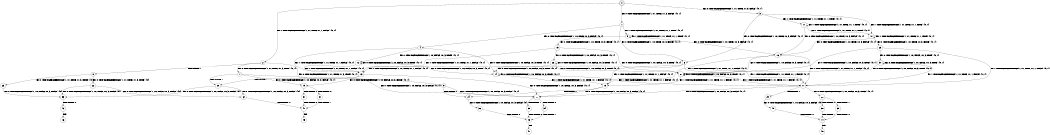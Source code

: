 digraph BCG {
size = "7, 10.5";
center = TRUE;
node [shape = circle];
0 [peripheries = 2];
0 -> 1 [label = "EX !0 !ATOMIC_EXCH_BRANCH (1, +1, TRUE, +1, 3, FALSE) !{0, 1}"];
0 -> 2 [label = "EX !1 !ATOMIC_EXCH_BRANCH (1, +1, TRUE, +1, 1, FALSE) !{0, 1}"];
0 -> 3 [label = "EX !0 !ATOMIC_EXCH_BRANCH (1, +1, TRUE, +1, 3, FALSE) !{0, 1}"];
1 -> 4 [label = "EX !0 !ATOMIC_EXCH_BRANCH (1, +0, TRUE, +0, 3, FALSE) !{0, 1}"];
1 -> 5 [label = "EX !1 !ATOMIC_EXCH_BRANCH (1, +1, TRUE, +1, 1, TRUE) !{0, 1}"];
1 -> 6 [label = "EX !0 !ATOMIC_EXCH_BRANCH (1, +0, TRUE, +0, 3, FALSE) !{0, 1}"];
2 -> 7 [label = "EX !0 !ATOMIC_EXCH_BRANCH (1, +1, TRUE, +1, 3, TRUE) !{0, 1}"];
2 -> 8 [label = "TERMINATE !1"];
2 -> 9 [label = "EX !0 !ATOMIC_EXCH_BRANCH (1, +1, TRUE, +1, 3, TRUE) !{0, 1}"];
3 -> 10 [label = "EX !1 !ATOMIC_EXCH_BRANCH (1, +1, TRUE, +1, 1, TRUE) !{0, 1}"];
3 -> 6 [label = "EX !0 !ATOMIC_EXCH_BRANCH (1, +0, TRUE, +0, 3, FALSE) !{0, 1}"];
3 -> 11 [label = "EX !1 !ATOMIC_EXCH_BRANCH (1, +1, TRUE, +1, 1, TRUE) !{0, 1}"];
4 -> 12 [label = "EX !0 !ATOMIC_EXCH_BRANCH (1, +0, FALSE, +0, 3, TRUE) !{0, 1}"];
4 -> 13 [label = "EX !1 !ATOMIC_EXCH_BRANCH (1, +1, TRUE, +1, 1, FALSE) !{0, 1}"];
4 -> 14 [label = "EX !0 !ATOMIC_EXCH_BRANCH (1, +0, FALSE, +0, 3, TRUE) !{0, 1}"];
5 -> 15 [label = "EX !0 !ATOMIC_EXCH_BRANCH (1, +0, TRUE, +0, 3, FALSE) !{0, 1}"];
5 -> 5 [label = "EX !1 !ATOMIC_EXCH_BRANCH (1, +1, TRUE, +1, 1, TRUE) !{0, 1}"];
5 -> 16 [label = "EX !0 !ATOMIC_EXCH_BRANCH (1, +0, TRUE, +0, 3, FALSE) !{0, 1}"];
6 -> 17 [label = "EX !1 !ATOMIC_EXCH_BRANCH (1, +1, TRUE, +1, 1, FALSE) !{0, 1}"];
6 -> 14 [label = "EX !0 !ATOMIC_EXCH_BRANCH (1, +0, FALSE, +0, 3, TRUE) !{0, 1}"];
6 -> 18 [label = "EX !1 !ATOMIC_EXCH_BRANCH (1, +1, TRUE, +1, 1, FALSE) !{0, 1}"];
7 -> 19 [label = "EX !0 !ATOMIC_EXCH_BRANCH (1, +0, FALSE, +0, 3, FALSE) !{0, 1}"];
7 -> 20 [label = "TERMINATE !1"];
7 -> 21 [label = "EX !0 !ATOMIC_EXCH_BRANCH (1, +0, FALSE, +0, 3, FALSE) !{0, 1}"];
8 -> 22 [label = "EX !0 !ATOMIC_EXCH_BRANCH (1, +1, TRUE, +1, 3, TRUE) !{0}"];
8 -> 23 [label = "EX !0 !ATOMIC_EXCH_BRANCH (1, +1, TRUE, +1, 3, TRUE) !{0}"];
9 -> 21 [label = "EX !0 !ATOMIC_EXCH_BRANCH (1, +0, FALSE, +0, 3, FALSE) !{0, 1}"];
9 -> 24 [label = "TERMINATE !1"];
10 -> 25 [label = "EX !0 !ATOMIC_EXCH_BRANCH (1, +0, TRUE, +0, 3, FALSE) !{0, 1}"];
10 -> 10 [label = "EX !1 !ATOMIC_EXCH_BRANCH (1, +1, TRUE, +1, 1, TRUE) !{0, 1}"];
10 -> 16 [label = "EX !0 !ATOMIC_EXCH_BRANCH (1, +0, TRUE, +0, 3, FALSE) !{0, 1}"];
11 -> 10 [label = "EX !1 !ATOMIC_EXCH_BRANCH (1, +1, TRUE, +1, 1, TRUE) !{0, 1}"];
11 -> 16 [label = "EX !0 !ATOMIC_EXCH_BRANCH (1, +0, TRUE, +0, 3, FALSE) !{0, 1}"];
11 -> 11 [label = "EX !1 !ATOMIC_EXCH_BRANCH (1, +1, TRUE, +1, 1, TRUE) !{0, 1}"];
12 -> 12 [label = "EX !0 !ATOMIC_EXCH_BRANCH (1, +0, FALSE, +0, 3, TRUE) !{0, 1}"];
12 -> 13 [label = "EX !1 !ATOMIC_EXCH_BRANCH (1, +1, TRUE, +1, 1, FALSE) !{0, 1}"];
12 -> 14 [label = "EX !0 !ATOMIC_EXCH_BRANCH (1, +0, FALSE, +0, 3, TRUE) !{0, 1}"];
13 -> 19 [label = "EX !0 !ATOMIC_EXCH_BRANCH (1, +0, FALSE, +0, 3, FALSE) !{0, 1}"];
13 -> 20 [label = "TERMINATE !1"];
13 -> 21 [label = "EX !0 !ATOMIC_EXCH_BRANCH (1, +0, FALSE, +0, 3, FALSE) !{0, 1}"];
14 -> 17 [label = "EX !1 !ATOMIC_EXCH_BRANCH (1, +1, TRUE, +1, 1, FALSE) !{0, 1}"];
14 -> 14 [label = "EX !0 !ATOMIC_EXCH_BRANCH (1, +0, FALSE, +0, 3, TRUE) !{0, 1}"];
14 -> 18 [label = "EX !1 !ATOMIC_EXCH_BRANCH (1, +1, TRUE, +1, 1, FALSE) !{0, 1}"];
15 -> 26 [label = "EX !0 !ATOMIC_EXCH_BRANCH (1, +0, FALSE, +0, 3, TRUE) !{0, 1}"];
15 -> 13 [label = "EX !1 !ATOMIC_EXCH_BRANCH (1, +1, TRUE, +1, 1, FALSE) !{0, 1}"];
15 -> 27 [label = "EX !0 !ATOMIC_EXCH_BRANCH (1, +0, FALSE, +0, 3, TRUE) !{0, 1}"];
16 -> 17 [label = "EX !1 !ATOMIC_EXCH_BRANCH (1, +1, TRUE, +1, 1, FALSE) !{0, 1}"];
16 -> 27 [label = "EX !0 !ATOMIC_EXCH_BRANCH (1, +0, FALSE, +0, 3, TRUE) !{0, 1}"];
16 -> 18 [label = "EX !1 !ATOMIC_EXCH_BRANCH (1, +1, TRUE, +1, 1, FALSE) !{0, 1}"];
17 -> 28 [label = "EX !0 !ATOMIC_EXCH_BRANCH (1, +0, FALSE, +0, 3, FALSE) !{0, 1}"];
17 -> 29 [label = "TERMINATE !1"];
17 -> 21 [label = "EX !0 !ATOMIC_EXCH_BRANCH (1, +0, FALSE, +0, 3, FALSE) !{0, 1}"];
18 -> 21 [label = "EX !0 !ATOMIC_EXCH_BRANCH (1, +0, FALSE, +0, 3, FALSE) !{0, 1}"];
18 -> 24 [label = "TERMINATE !1"];
19 -> 30 [label = "TERMINATE !0"];
19 -> 31 [label = "TERMINATE !1"];
20 -> 32 [label = "EX !0 !ATOMIC_EXCH_BRANCH (1, +0, FALSE, +0, 3, FALSE) !{0}"];
20 -> 33 [label = "EX !0 !ATOMIC_EXCH_BRANCH (1, +0, FALSE, +0, 3, FALSE) !{0}"];
21 -> 34 [label = "TERMINATE !0"];
21 -> 35 [label = "TERMINATE !1"];
22 -> 32 [label = "EX !0 !ATOMIC_EXCH_BRANCH (1, +0, FALSE, +0, 3, FALSE) !{0}"];
22 -> 33 [label = "EX !0 !ATOMIC_EXCH_BRANCH (1, +0, FALSE, +0, 3, FALSE) !{0}"];
23 -> 33 [label = "EX !0 !ATOMIC_EXCH_BRANCH (1, +0, FALSE, +0, 3, FALSE) !{0}"];
24 -> 36 [label = "EX !0 !ATOMIC_EXCH_BRANCH (1, +0, FALSE, +0, 3, FALSE) !{0}"];
25 -> 37 [label = "EX !0 !ATOMIC_EXCH_BRANCH (1, +0, FALSE, +0, 3, TRUE) !{0, 1}"];
25 -> 17 [label = "EX !1 !ATOMIC_EXCH_BRANCH (1, +1, TRUE, +1, 1, FALSE) !{0, 1}"];
25 -> 27 [label = "EX !0 !ATOMIC_EXCH_BRANCH (1, +0, FALSE, +0, 3, TRUE) !{0, 1}"];
26 -> 26 [label = "EX !0 !ATOMIC_EXCH_BRANCH (1, +0, FALSE, +0, 3, TRUE) !{0, 1}"];
26 -> 13 [label = "EX !1 !ATOMIC_EXCH_BRANCH (1, +1, TRUE, +1, 1, FALSE) !{0, 1}"];
26 -> 27 [label = "EX !0 !ATOMIC_EXCH_BRANCH (1, +0, FALSE, +0, 3, TRUE) !{0, 1}"];
27 -> 17 [label = "EX !1 !ATOMIC_EXCH_BRANCH (1, +1, TRUE, +1, 1, FALSE) !{0, 1}"];
27 -> 27 [label = "EX !0 !ATOMIC_EXCH_BRANCH (1, +0, FALSE, +0, 3, TRUE) !{0, 1}"];
27 -> 18 [label = "EX !1 !ATOMIC_EXCH_BRANCH (1, +1, TRUE, +1, 1, FALSE) !{0, 1}"];
28 -> 38 [label = "TERMINATE !0"];
28 -> 39 [label = "TERMINATE !1"];
29 -> 40 [label = "EX !0 !ATOMIC_EXCH_BRANCH (1, +0, FALSE, +0, 3, FALSE) !{0}"];
30 -> 41 [label = "TERMINATE !1"];
31 -> 41 [label = "TERMINATE !0"];
32 -> 41 [label = "TERMINATE !0"];
33 -> 42 [label = "TERMINATE !0"];
34 -> 43 [label = "TERMINATE !1"];
35 -> 43 [label = "TERMINATE !0"];
36 -> 43 [label = "TERMINATE !0"];
37 -> 37 [label = "EX !0 !ATOMIC_EXCH_BRANCH (1, +0, FALSE, +0, 3, TRUE) !{0, 1}"];
37 -> 17 [label = "EX !1 !ATOMIC_EXCH_BRANCH (1, +1, TRUE, +1, 1, FALSE) !{0, 1}"];
37 -> 27 [label = "EX !0 !ATOMIC_EXCH_BRANCH (1, +0, FALSE, +0, 3, TRUE) !{0, 1}"];
38 -> 44 [label = "TERMINATE !1"];
39 -> 44 [label = "TERMINATE !0"];
40 -> 44 [label = "TERMINATE !0"];
41 -> 45 [label = "exit"];
42 -> 46 [label = "exit"];
43 -> 47 [label = "exit"];
44 -> 48 [label = "exit"];
}
